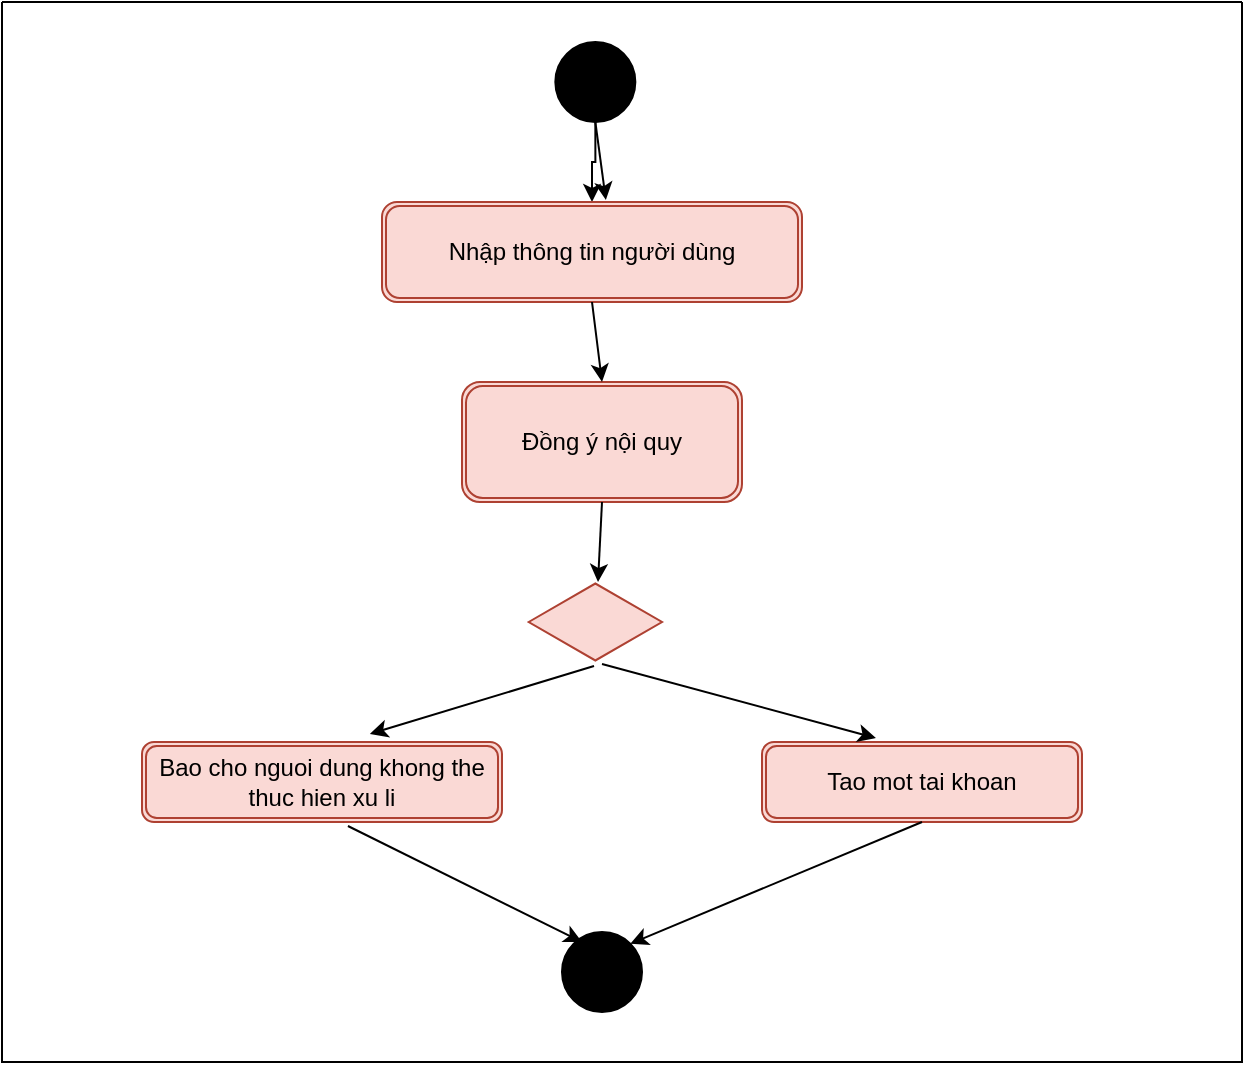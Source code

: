 <mxfile version="15.1.4" type="github">
  <diagram id="0GewTT7XuQJsfpO_Ouhk" name="Page-1">
    <mxGraphModel dx="946" dy="646" grid="1" gridSize="10" guides="1" tooltips="1" connect="1" arrows="1" fold="1" page="1" pageScale="1" pageWidth="827" pageHeight="1169" math="0" shadow="0">
      <root>
        <mxCell id="0" />
        <mxCell id="1" parent="0" />
        <mxCell id="Xpai9nHG0NQYsy0mhqO3-1" value="" style="swimlane;startSize=0;" vertex="1" parent="1">
          <mxGeometry x="100" y="100" width="620" height="530" as="geometry" />
        </mxCell>
        <mxCell id="Xpai9nHG0NQYsy0mhqO3-20" value="" style="edgeStyle=orthogonalEdgeStyle;rounded=0;orthogonalLoop=1;jettySize=auto;html=1;" edge="1" parent="Xpai9nHG0NQYsy0mhqO3-1" source="Xpai9nHG0NQYsy0mhqO3-2" target="Xpai9nHG0NQYsy0mhqO3-3">
          <mxGeometry relative="1" as="geometry" />
        </mxCell>
        <mxCell id="Xpai9nHG0NQYsy0mhqO3-2" value="" style="ellipse;whiteSpace=wrap;html=1;aspect=fixed;fillColor=#000000;" vertex="1" parent="Xpai9nHG0NQYsy0mhqO3-1">
          <mxGeometry x="276.67" y="20" width="40" height="40" as="geometry" />
        </mxCell>
        <mxCell id="Xpai9nHG0NQYsy0mhqO3-3" value="Nhập thông tin người dùng" style="shape=ext;double=1;rounded=1;whiteSpace=wrap;html=1;fillColor=#fad9d5;strokeColor=#ae4132;" vertex="1" parent="Xpai9nHG0NQYsy0mhqO3-1">
          <mxGeometry x="190" y="100" width="210" height="50" as="geometry" />
        </mxCell>
        <mxCell id="Xpai9nHG0NQYsy0mhqO3-5" value="" style="html=1;whiteSpace=wrap;aspect=fixed;shape=isoRectangle;fillColor=#fad9d5;strokeColor=#ae4132;" vertex="1" parent="Xpai9nHG0NQYsy0mhqO3-1">
          <mxGeometry x="263.34" y="290" width="66.67" height="40" as="geometry" />
        </mxCell>
        <mxCell id="Xpai9nHG0NQYsy0mhqO3-6" value="Bao cho nguoi dung khong the&lt;br&gt;thuc hien xu li" style="shape=ext;double=1;rounded=1;whiteSpace=wrap;html=1;fillColor=#fad9d5;strokeColor=#ae4132;" vertex="1" parent="Xpai9nHG0NQYsy0mhqO3-1">
          <mxGeometry x="70" y="370" width="180" height="40" as="geometry" />
        </mxCell>
        <mxCell id="Xpai9nHG0NQYsy0mhqO3-7" value="Tao mot tai khoan" style="shape=ext;double=1;rounded=1;whiteSpace=wrap;html=1;fillColor=#fad9d5;strokeColor=#ae4132;" vertex="1" parent="Xpai9nHG0NQYsy0mhqO3-1">
          <mxGeometry x="380" y="370" width="160" height="40" as="geometry" />
        </mxCell>
        <mxCell id="Xpai9nHG0NQYsy0mhqO3-8" value="" style="ellipse;whiteSpace=wrap;html=1;aspect=fixed;fillColor=#000000;" vertex="1" parent="Xpai9nHG0NQYsy0mhqO3-1">
          <mxGeometry x="280" y="465" width="40" height="40" as="geometry" />
        </mxCell>
        <mxCell id="Xpai9nHG0NQYsy0mhqO3-11" value="" style="endArrow=classic;html=1;exitX=0.5;exitY=1;exitDx=0;exitDy=0;entryX=0.533;entryY=-0.02;entryDx=0;entryDy=0;entryPerimeter=0;" edge="1" parent="Xpai9nHG0NQYsy0mhqO3-1" source="Xpai9nHG0NQYsy0mhqO3-2" target="Xpai9nHG0NQYsy0mhqO3-3">
          <mxGeometry width="50" height="50" relative="1" as="geometry">
            <mxPoint x="290" y="250" as="sourcePoint" />
            <mxPoint x="340" y="200" as="targetPoint" />
          </mxGeometry>
        </mxCell>
        <mxCell id="Xpai9nHG0NQYsy0mhqO3-14" value="" style="endArrow=classic;html=1;exitX=0.49;exitY=1.05;exitDx=0;exitDy=0;exitPerimeter=0;entryX=0.633;entryY=-0.1;entryDx=0;entryDy=0;entryPerimeter=0;" edge="1" parent="Xpai9nHG0NQYsy0mhqO3-1" source="Xpai9nHG0NQYsy0mhqO3-5" target="Xpai9nHG0NQYsy0mhqO3-6">
          <mxGeometry width="50" height="50" relative="1" as="geometry">
            <mxPoint x="290" y="250" as="sourcePoint" />
            <mxPoint x="340" y="200" as="targetPoint" />
          </mxGeometry>
        </mxCell>
        <mxCell id="Xpai9nHG0NQYsy0mhqO3-15" value="" style="endArrow=classic;html=1;exitX=0.55;exitY=1.025;exitDx=0;exitDy=0;exitPerimeter=0;entryX=0.356;entryY=-0.05;entryDx=0;entryDy=0;entryPerimeter=0;" edge="1" parent="Xpai9nHG0NQYsy0mhqO3-1" source="Xpai9nHG0NQYsy0mhqO3-5" target="Xpai9nHG0NQYsy0mhqO3-7">
          <mxGeometry width="50" height="50" relative="1" as="geometry">
            <mxPoint x="290" y="250" as="sourcePoint" />
            <mxPoint x="340" y="200" as="targetPoint" />
          </mxGeometry>
        </mxCell>
        <mxCell id="Xpai9nHG0NQYsy0mhqO3-17" value="" style="endArrow=classic;html=1;exitX=0.5;exitY=1;exitDx=0;exitDy=0;entryX=1;entryY=0;entryDx=0;entryDy=0;" edge="1" parent="Xpai9nHG0NQYsy0mhqO3-1" source="Xpai9nHG0NQYsy0mhqO3-7" target="Xpai9nHG0NQYsy0mhqO3-8">
          <mxGeometry width="50" height="50" relative="1" as="geometry">
            <mxPoint x="290" y="250" as="sourcePoint" />
            <mxPoint x="340" y="200" as="targetPoint" />
          </mxGeometry>
        </mxCell>
        <mxCell id="Xpai9nHG0NQYsy0mhqO3-4" value="Đồng ý nội quy" style="shape=ext;double=1;rounded=1;whiteSpace=wrap;html=1;fillColor=#fad9d5;strokeColor=#ae4132;" vertex="1" parent="1">
          <mxGeometry x="330" y="290" width="140" height="60" as="geometry" />
        </mxCell>
        <mxCell id="Xpai9nHG0NQYsy0mhqO3-12" value="" style="endArrow=classic;html=1;exitX=0.5;exitY=1;exitDx=0;exitDy=0;entryX=0.5;entryY=0;entryDx=0;entryDy=0;" edge="1" parent="1" source="Xpai9nHG0NQYsy0mhqO3-3" target="Xpai9nHG0NQYsy0mhqO3-4">
          <mxGeometry width="50" height="50" relative="1" as="geometry">
            <mxPoint x="390" y="350" as="sourcePoint" />
            <mxPoint x="440" y="300" as="targetPoint" />
          </mxGeometry>
        </mxCell>
        <mxCell id="Xpai9nHG0NQYsy0mhqO3-13" value="" style="endArrow=classic;html=1;exitX=0.5;exitY=1;exitDx=0;exitDy=0;entryX=0.52;entryY=0;entryDx=0;entryDy=0;entryPerimeter=0;" edge="1" parent="1" source="Xpai9nHG0NQYsy0mhqO3-4" target="Xpai9nHG0NQYsy0mhqO3-5">
          <mxGeometry width="50" height="50" relative="1" as="geometry">
            <mxPoint x="390" y="350" as="sourcePoint" />
            <mxPoint x="440" y="300" as="targetPoint" />
          </mxGeometry>
        </mxCell>
        <mxCell id="Xpai9nHG0NQYsy0mhqO3-16" value="" style="endArrow=classic;html=1;exitX=0.572;exitY=1.05;exitDx=0;exitDy=0;exitPerimeter=0;" edge="1" parent="1" source="Xpai9nHG0NQYsy0mhqO3-6">
          <mxGeometry width="50" height="50" relative="1" as="geometry">
            <mxPoint x="390" y="350" as="sourcePoint" />
            <mxPoint x="390" y="570" as="targetPoint" />
          </mxGeometry>
        </mxCell>
      </root>
    </mxGraphModel>
  </diagram>
</mxfile>
